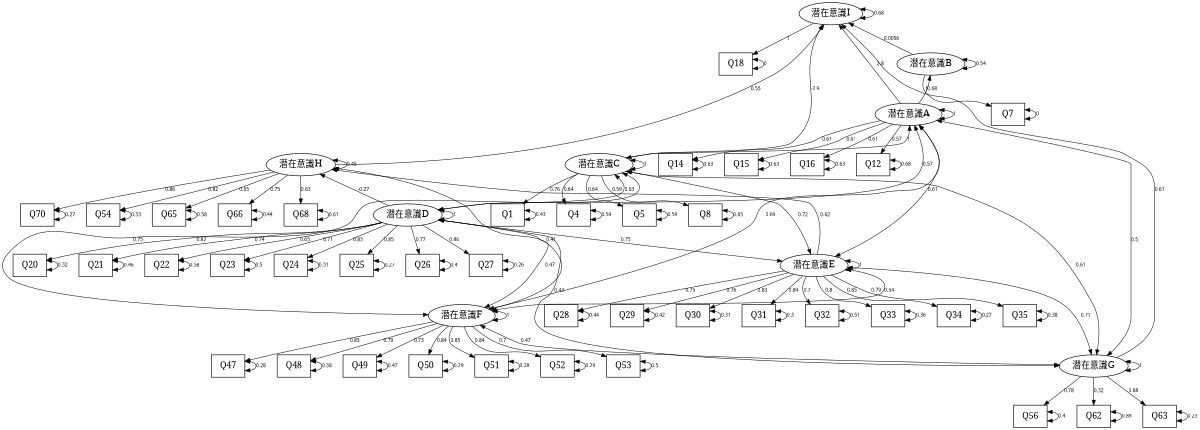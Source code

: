 digraph  fit {
rankdir=TB;
size="8,8";
edge [fontname="sans"  ,fontsize=8,arrowsize = 0.8,penwidth=0.8];
graph [ordering = out,splines = true,overlap = false];
center=1;
node [shape =ellipse];潜在意識A 潜在意識B 潜在意識C 潜在意識D 潜在意識E 潜在意識F 潜在意識G 潜在意識H 潜在意識I;
node [fontname="serif" ,fontsize=14, shape=box];
{rank=min };
潜在意識A->Q14[label=0.61];
潜在意識A->Q15[label=0.61];
潜在意識A->Q16[label=0.61];
潜在意識A->Q12[label=0.57];
潜在意識B->Q7[label=1];
潜在意識C->Q1[label=0.76];
潜在意識C->Q4[label=0.64];
潜在意識C->Q5[label=0.64];
潜在意識C->Q8[label=0.59];
潜在意識D->Q20[label=0.82];
潜在意識D->Q21[label=0.74];
潜在意識D->Q22[label=0.65];
潜在意識D->Q23[label=0.71];
潜在意識D->Q24[label=0.83];
潜在意識D->Q25[label=0.85];
潜在意識D->Q26[label=0.77];
潜在意識D->Q27[label=0.86];
潜在意識E->Q28[label=0.75];
潜在意識E->Q29[label=0.76];
潜在意識E->Q30[label=0.83];
潜在意識E->Q31[label=0.84];
潜在意識E->Q32[label=0.7];
潜在意識E->Q33[label=0.8];
潜在意識E->Q34[label=0.85];
潜在意識E->Q35[label=0.79];
潜在意識F->Q47[label=0.85];
潜在意識F->Q48[label=0.79];
潜在意識F->Q49[label=0.73];
潜在意識F->Q50[label=0.84];
潜在意識F->Q51[label=0.85];
潜在意識F->Q52[label=0.84];
潜在意識F->Q53[label=0.7];
潜在意識G->Q56[label=0.78];
潜在意識G->Q62[label=0.32];
潜在意識G->Q63[label=0.88];
潜在意識H->Q70[label=0.86];
潜在意識H->Q54[label=0.82];
潜在意識H->Q65[label=0.65];
潜在意識H->Q66[label=0.75];
潜在意識H->Q68[label=0.63];
潜在意識I->Q18[label=1];
潜在意識B->潜在意識A[label=0.68,dir=back];
潜在意識I->潜在意識C[label=-2.9,dir=back];
潜在意識I->潜在意識G[label=0.61,dir=back];
潜在意識I->潜在意識H[label=0.55,dir=back];
潜在意識I->潜在意識A[label=2.8,dir=back];
潜在意識I->潜在意識B[label=0.0056,dir=back];
潜在意識H->潜在意識D[label=-0.27,dir=back];
潜在意識H->潜在意識E[label=0.62,dir=back];
潜在意識H->潜在意識F[label=0.41,dir=back];
Q14->Q14[label=0.63,dir=both];
Q15->Q15[label=0.63,dir=both];
Q16->Q16[label=0.63,dir=both];
Q12->Q12[label=0.68,dir=both];
Q7->Q7[label=0,dir=both];
Q1->Q1[label=0.43,dir=both];
Q4->Q4[label=0.59,dir=both];
Q5->Q5[label=0.59,dir=both];
Q8->Q8[label=0.65,dir=both];
Q20->Q20[label=0.32,dir=both];
Q21->Q21[label=0.46,dir=both];
Q22->Q22[label=0.58,dir=both];
Q23->Q23[label=0.5,dir=both];
Q24->Q24[label=0.31,dir=both];
Q25->Q25[label=0.27,dir=both];
Q26->Q26[label=0.4,dir=both];
Q27->Q27[label=0.26,dir=both];
Q28->Q28[label=0.44,dir=both];
Q29->Q29[label=0.42,dir=both];
Q30->Q30[label=0.31,dir=both];
Q31->Q31[label=0.3,dir=both];
Q32->Q32[label=0.51,dir=both];
Q33->Q33[label=0.36,dir=both];
Q34->Q34[label=0.27,dir=both];
Q35->Q35[label=0.38,dir=both];
Q47->Q47[label=0.28,dir=both];
Q48->Q48[label=0.38,dir=both];
Q49->Q49[label=0.47,dir=both];
Q50->Q50[label=0.29,dir=both];
Q51->Q51[label=0.28,dir=both];
Q52->Q52[label=0.29,dir=both];
Q53->Q53[label=0.5,dir=both];
Q56->Q56[label=0.4,dir=both];
Q62->Q62[label=0.89,dir=both];
Q63->Q63[label=0.23,dir=both];
Q70->Q70[label=0.27,dir=both];
Q54->Q54[label=0.33,dir=both];
Q65->Q65[label=0.58,dir=both];
Q66->Q66[label=0.44,dir=both];
Q68->Q68[label=0.61,dir=both];
Q18->Q18[label=0,dir=both];
潜在意識A->潜在意識A[label=1,dir=both];
潜在意識B->潜在意識B[label=0.54,dir=both];
潜在意識C->潜在意識C[label=1,dir=both];
潜在意識D->潜在意識D[label=1,dir=both];
潜在意識E->潜在意識E[label=1,dir=both];
潜在意識F->潜在意識F[label=1,dir=both];
潜在意識G->潜在意識G[label=1,dir=both];
潜在意識H->潜在意識H[label=0.45,dir=both];
潜在意識I->潜在意識I[label=0.68,dir=both];
潜在意識A->潜在意識C[label=1,dir=both];
潜在意識A->潜在意識D[label=0.57,dir=both];
潜在意識A->潜在意識E[label=0.61,dir=both];
潜在意識A->潜在意識F[label=0.69,dir=both];
潜在意識A->潜在意識G[label=0.5,dir=both];
潜在意識C->潜在意識D[label=0.63,dir=both];
潜在意識C->潜在意識E[label=0.72,dir=both];
潜在意識C->潜在意識F[label=0.75,dir=both];
潜在意識C->潜在意識G[label=0.61,dir=both];
潜在意識D->潜在意識E[label=0.75,dir=both];
潜在意識D->潜在意識F[label=0.47,dir=both];
潜在意識D->潜在意識G[label=0.43,dir=both];
潜在意識E->潜在意識F[label=0.54,dir=both];
潜在意識E->潜在意識G[label=0.71,dir=both];
潜在意識F->潜在意識G[label=0.47,dir=both];
}
